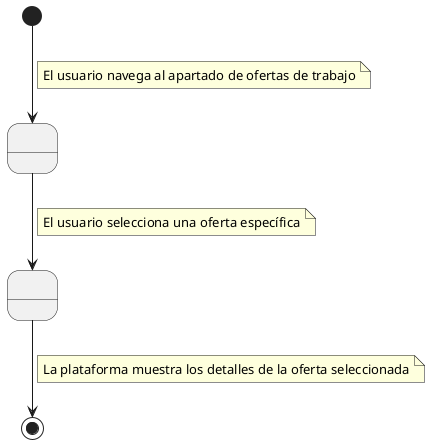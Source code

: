 @startuml
state " " as Estado1
state " " as Estado2

[*] --> Estado1
    note on link
        El usuario navega al apartado de ofertas de trabajo
    end note
Estado1 --> Estado2
    note on link
        El usuario selecciona una oferta específica
    end note
Estado2 --> [*]
    note on link
        La plataforma muestra los detalles de la oferta seleccionada
    end note
@enduml